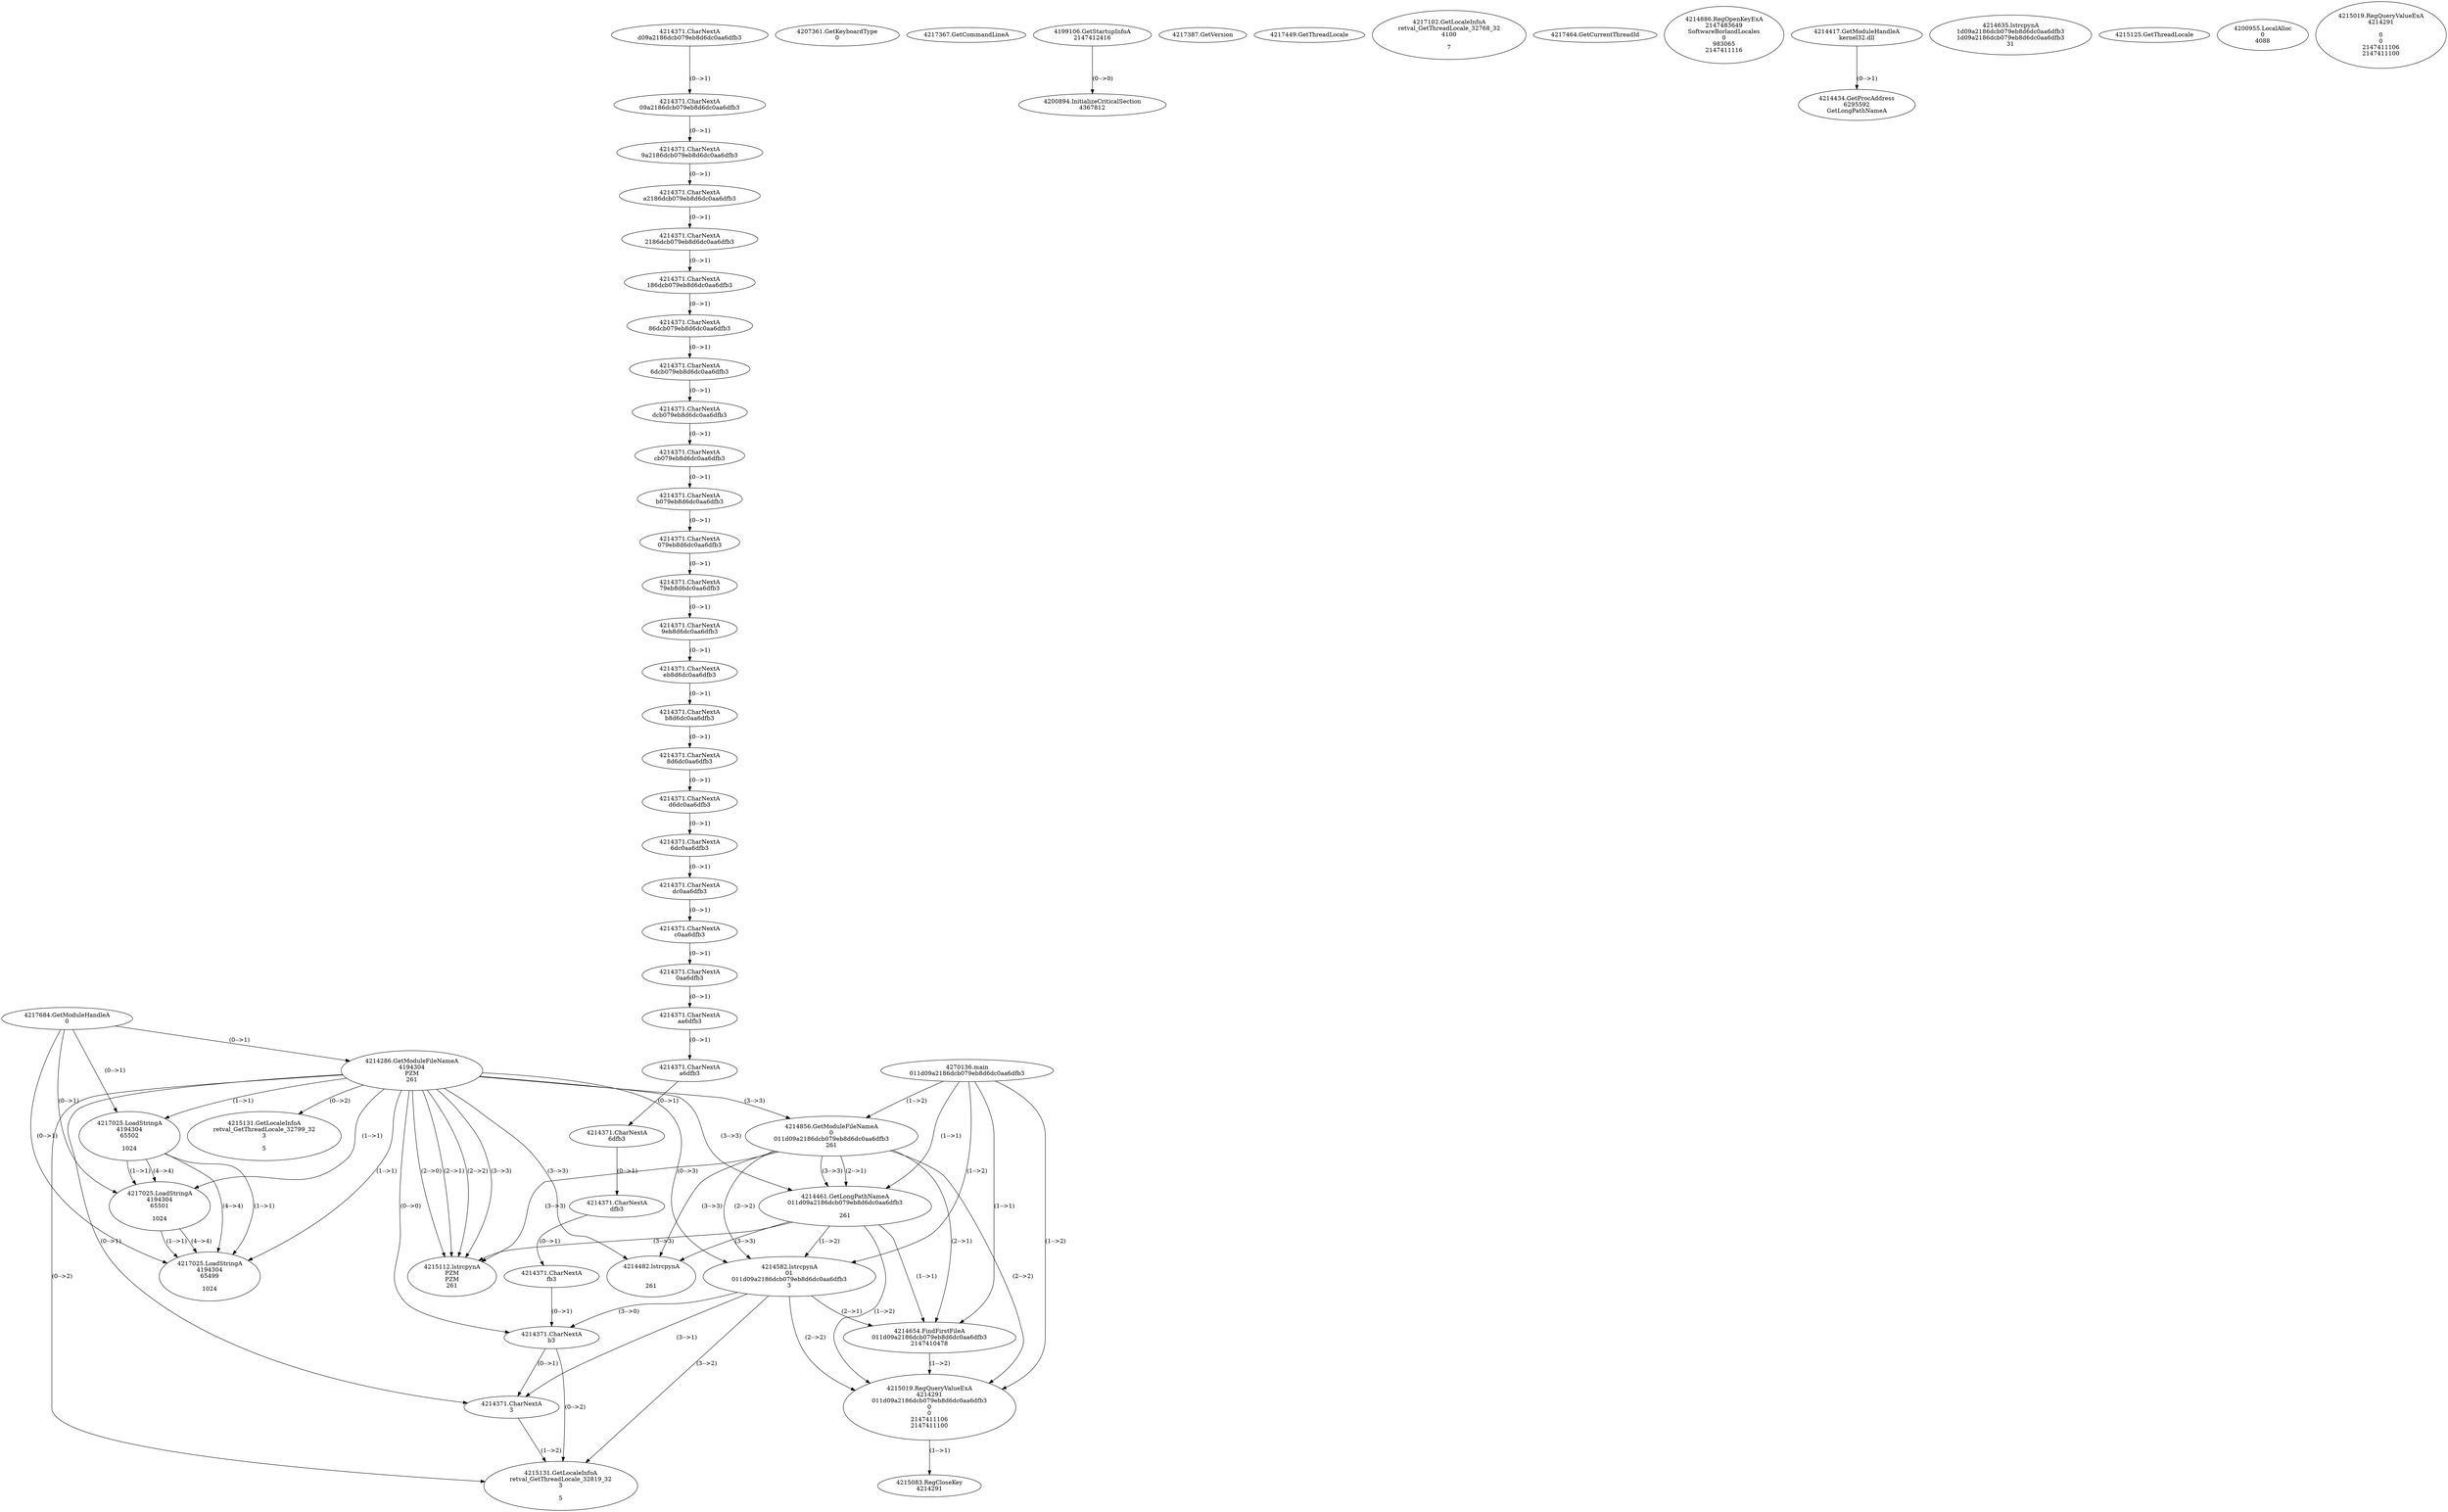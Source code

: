 // Global SCDG with merge call
digraph {
	0 [label="4270136.main
011d09a2186dcb079eb8d6dc0aa6dfb3"]
	1 [label="4217684.GetModuleHandleA
0"]
	2 [label="4207361.GetKeyboardType
0"]
	3 [label="4217367.GetCommandLineA
"]
	4 [label="4199106.GetStartupInfoA
2147412416"]
	5 [label="4217387.GetVersion
"]
	6 [label="4217449.GetThreadLocale
"]
	7 [label="4217102.GetLocaleInfoA
retval_GetThreadLocale_32768_32
4100

7"]
	8 [label="4217464.GetCurrentThreadId
"]
	9 [label="4214286.GetModuleFileNameA
4194304
PZM
261"]
	1 -> 9 [label="(0-->1)"]
	10 [label="4214856.GetModuleFileNameA
0
011d09a2186dcb079eb8d6dc0aa6dfb3
261"]
	0 -> 10 [label="(1-->2)"]
	9 -> 10 [label="(3-->3)"]
	11 [label="4214886.RegOpenKeyExA
2147483649
Software\Borland\Locales
0
983065
2147411116"]
	12 [label="4214417.GetModuleHandleA
kernel32.dll"]
	13 [label="4214434.GetProcAddress
6295592
GetLongPathNameA"]
	12 -> 13 [label="(0-->1)"]
	14 [label="4214461.GetLongPathNameA
011d09a2186dcb079eb8d6dc0aa6dfb3

261"]
	0 -> 14 [label="(1-->1)"]
	10 -> 14 [label="(2-->1)"]
	9 -> 14 [label="(3-->3)"]
	10 -> 14 [label="(3-->3)"]
	15 [label="4214582.lstrcpynA
01
011d09a2186dcb079eb8d6dc0aa6dfb3
3"]
	0 -> 15 [label="(1-->2)"]
	10 -> 15 [label="(2-->2)"]
	14 -> 15 [label="(1-->2)"]
	9 -> 15 [label="(0-->3)"]
	16 [label="4214371.CharNextA
d09a2186dcb079eb8d6dc0aa6dfb3"]
	17 [label="4214371.CharNextA
09a2186dcb079eb8d6dc0aa6dfb3"]
	16 -> 17 [label="(0-->1)"]
	18 [label="4214371.CharNextA
9a2186dcb079eb8d6dc0aa6dfb3"]
	17 -> 18 [label="(0-->1)"]
	19 [label="4214371.CharNextA
a2186dcb079eb8d6dc0aa6dfb3"]
	18 -> 19 [label="(0-->1)"]
	20 [label="4214371.CharNextA
2186dcb079eb8d6dc0aa6dfb3"]
	19 -> 20 [label="(0-->1)"]
	21 [label="4214371.CharNextA
186dcb079eb8d6dc0aa6dfb3"]
	20 -> 21 [label="(0-->1)"]
	22 [label="4214371.CharNextA
86dcb079eb8d6dc0aa6dfb3"]
	21 -> 22 [label="(0-->1)"]
	23 [label="4214371.CharNextA
6dcb079eb8d6dc0aa6dfb3"]
	22 -> 23 [label="(0-->1)"]
	24 [label="4214371.CharNextA
dcb079eb8d6dc0aa6dfb3"]
	23 -> 24 [label="(0-->1)"]
	25 [label="4214371.CharNextA
cb079eb8d6dc0aa6dfb3"]
	24 -> 25 [label="(0-->1)"]
	26 [label="4214371.CharNextA
b079eb8d6dc0aa6dfb3"]
	25 -> 26 [label="(0-->1)"]
	27 [label="4214371.CharNextA
079eb8d6dc0aa6dfb3"]
	26 -> 27 [label="(0-->1)"]
	28 [label="4214371.CharNextA
79eb8d6dc0aa6dfb3"]
	27 -> 28 [label="(0-->1)"]
	29 [label="4214371.CharNextA
9eb8d6dc0aa6dfb3"]
	28 -> 29 [label="(0-->1)"]
	30 [label="4214371.CharNextA
eb8d6dc0aa6dfb3"]
	29 -> 30 [label="(0-->1)"]
	31 [label="4214371.CharNextA
b8d6dc0aa6dfb3"]
	30 -> 31 [label="(0-->1)"]
	32 [label="4214371.CharNextA
8d6dc0aa6dfb3"]
	31 -> 32 [label="(0-->1)"]
	33 [label="4214371.CharNextA
d6dc0aa6dfb3"]
	32 -> 33 [label="(0-->1)"]
	34 [label="4214371.CharNextA
6dc0aa6dfb3"]
	33 -> 34 [label="(0-->1)"]
	35 [label="4214371.CharNextA
dc0aa6dfb3"]
	34 -> 35 [label="(0-->1)"]
	36 [label="4214371.CharNextA
c0aa6dfb3"]
	35 -> 36 [label="(0-->1)"]
	37 [label="4214371.CharNextA
0aa6dfb3"]
	36 -> 37 [label="(0-->1)"]
	38 [label="4214371.CharNextA
aa6dfb3"]
	37 -> 38 [label="(0-->1)"]
	39 [label="4214371.CharNextA
a6dfb3"]
	38 -> 39 [label="(0-->1)"]
	40 [label="4214371.CharNextA
6dfb3"]
	39 -> 40 [label="(0-->1)"]
	41 [label="4214371.CharNextA
dfb3"]
	40 -> 41 [label="(0-->1)"]
	42 [label="4214371.CharNextA
fb3"]
	41 -> 42 [label="(0-->1)"]
	43 [label="4214371.CharNextA
b3"]
	42 -> 43 [label="(0-->1)"]
	9 -> 43 [label="(0-->0)"]
	15 -> 43 [label="(3-->0)"]
	44 [label="4214371.CharNextA
3"]
	9 -> 44 [label="(0-->1)"]
	15 -> 44 [label="(3-->1)"]
	43 -> 44 [label="(0-->1)"]
	45 [label="4214635.lstrcpynA
1d09a2186dcb079eb8d6dc0aa6dfb3
1d09a2186dcb079eb8d6dc0aa6dfb3
31"]
	46 [label="4214654.FindFirstFileA
011d09a2186dcb079eb8d6dc0aa6dfb3
2147410478"]
	0 -> 46 [label="(1-->1)"]
	10 -> 46 [label="(2-->1)"]
	14 -> 46 [label="(1-->1)"]
	15 -> 46 [label="(2-->1)"]
	47 [label="4215019.RegQueryValueExA
4214291
011d09a2186dcb079eb8d6dc0aa6dfb3
0
0
2147411106
2147411100"]
	0 -> 47 [label="(1-->2)"]
	10 -> 47 [label="(2-->2)"]
	14 -> 47 [label="(1-->2)"]
	15 -> 47 [label="(2-->2)"]
	46 -> 47 [label="(1-->2)"]
	48 [label="4215083.RegCloseKey
4214291"]
	47 -> 48 [label="(1-->1)"]
	49 [label="4215112.lstrcpynA
PZM
PZM
261"]
	9 -> 49 [label="(2-->1)"]
	9 -> 49 [label="(2-->2)"]
	9 -> 49 [label="(3-->3)"]
	10 -> 49 [label="(3-->3)"]
	14 -> 49 [label="(3-->3)"]
	9 -> 49 [label="(2-->0)"]
	50 [label="4215125.GetThreadLocale
"]
	51 [label="4215131.GetLocaleInfoA
retval_GetThreadLocale_32819_32
3

5"]
	9 -> 51 [label="(0-->2)"]
	15 -> 51 [label="(3-->2)"]
	43 -> 51 [label="(0-->2)"]
	44 -> 51 [label="(1-->2)"]
	52 [label="4217025.LoadStringA
4194304
65502

1024"]
	1 -> 52 [label="(0-->1)"]
	9 -> 52 [label="(1-->1)"]
	53 [label="4217025.LoadStringA
4194304
65501

1024"]
	1 -> 53 [label="(0-->1)"]
	9 -> 53 [label="(1-->1)"]
	52 -> 53 [label="(1-->1)"]
	52 -> 53 [label="(4-->4)"]
	54 [label="4217025.LoadStringA
4194304
65499

1024"]
	1 -> 54 [label="(0-->1)"]
	9 -> 54 [label="(1-->1)"]
	52 -> 54 [label="(1-->1)"]
	53 -> 54 [label="(1-->1)"]
	52 -> 54 [label="(4-->4)"]
	53 -> 54 [label="(4-->4)"]
	55 [label="4200894.InitializeCriticalSection
4367812"]
	4 -> 55 [label="(0-->0)"]
	56 [label="4200955.LocalAlloc
0
4088"]
	57 [label="4214482.lstrcpynA


261"]
	9 -> 57 [label="(3-->3)"]
	10 -> 57 [label="(3-->3)"]
	14 -> 57 [label="(3-->3)"]
	58 [label="4215019.RegQueryValueExA
4214291

0
0
2147411106
2147411100"]
	59 [label="4215131.GetLocaleInfoA
retval_GetThreadLocale_32799_32
3

5"]
	9 -> 59 [label="(0-->2)"]
}
